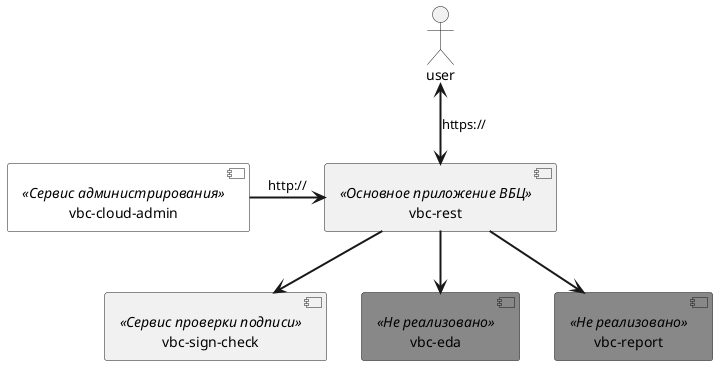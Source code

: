 @startuml
actor user
'component [discovery]#ffffff
component [vbc-cloud-admin]<<Сервис администрирования>>#ffffff
component [vbc-rest]<<Основное приложение ВБЦ>>
component [vbc-sign-check]<<Сервис проверки подписи>>
component [vbc-eda]<<Не реализовано>>#888888
component [vbc-report]<<Не реализовано>>#888888



user <==> [vbc-rest]:https://
[vbc-rest] ==>[vbc-sign-check]
[vbc-rest] ==>[vbc-eda]
[vbc-rest] ==>[vbc-report]

[vbc-cloud-admin]=>[vbc-rest]:http://



@enduml